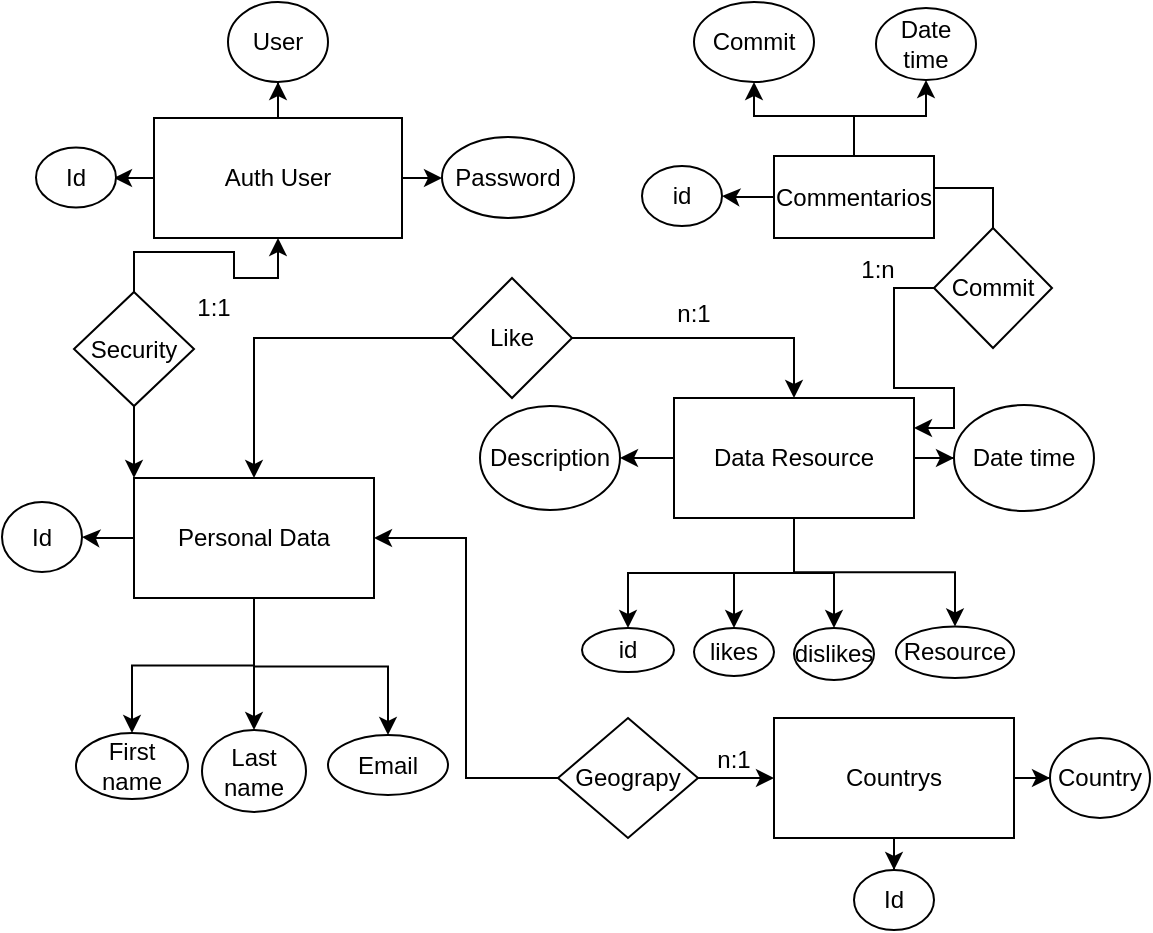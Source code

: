<mxfile version="20.8.13" type="github">
  <diagram name="Página-1" id="n8u8xJ8j_5SZoOkLJHBC">
    <mxGraphModel dx="778" dy="447" grid="1" gridSize="10" guides="1" tooltips="1" connect="1" arrows="1" fold="1" page="1" pageScale="1" pageWidth="827" pageHeight="1169" math="0" shadow="0">
      <root>
        <mxCell id="0" />
        <mxCell id="1" parent="0" />
        <mxCell id="X6K8GWh5fb0S3sGI-7qI-9" style="edgeStyle=orthogonalEdgeStyle;rounded=0;orthogonalLoop=1;jettySize=auto;html=1;" parent="1" source="X6K8GWh5fb0S3sGI-7qI-1" target="X6K8GWh5fb0S3sGI-7qI-7" edge="1">
          <mxGeometry relative="1" as="geometry" />
        </mxCell>
        <mxCell id="CilGn9KnwoODo5RzUsQ2-2" style="edgeStyle=orthogonalEdgeStyle;rounded=0;orthogonalLoop=1;jettySize=auto;html=1;entryX=0.5;entryY=0;entryDx=0;entryDy=0;" parent="1" source="X6K8GWh5fb0S3sGI-7qI-1" target="CilGn9KnwoODo5RzUsQ2-1" edge="1">
          <mxGeometry relative="1" as="geometry" />
        </mxCell>
        <mxCell id="CilGn9KnwoODo5RzUsQ2-6" style="edgeStyle=orthogonalEdgeStyle;rounded=0;orthogonalLoop=1;jettySize=auto;html=1;entryX=0.5;entryY=0;entryDx=0;entryDy=0;" parent="1" source="X6K8GWh5fb0S3sGI-7qI-1" target="CilGn9KnwoODo5RzUsQ2-3" edge="1">
          <mxGeometry relative="1" as="geometry" />
        </mxCell>
        <mxCell id="CilGn9KnwoODo5RzUsQ2-7" style="edgeStyle=orthogonalEdgeStyle;rounded=0;orthogonalLoop=1;jettySize=auto;html=1;" parent="1" source="X6K8GWh5fb0S3sGI-7qI-1" target="CilGn9KnwoODo5RzUsQ2-8" edge="1">
          <mxGeometry relative="1" as="geometry">
            <mxPoint x="360" y="570" as="targetPoint" />
          </mxGeometry>
        </mxCell>
        <mxCell id="X6K8GWh5fb0S3sGI-7qI-1" value="Personal Data" style="rounded=0;whiteSpace=wrap;html=1;" parent="1" vertex="1">
          <mxGeometry x="150" y="420" width="120" height="60" as="geometry" />
        </mxCell>
        <mxCell id="X6K8GWh5fb0S3sGI-7qI-7" value="Id" style="ellipse;whiteSpace=wrap;html=1;" parent="1" vertex="1">
          <mxGeometry x="84" y="432" width="40" height="35" as="geometry" />
        </mxCell>
        <mxCell id="X6K8GWh5fb0S3sGI-7qI-18" style="edgeStyle=orthogonalEdgeStyle;rounded=0;orthogonalLoop=1;jettySize=auto;html=1;" parent="1" source="X6K8GWh5fb0S3sGI-7qI-10" target="X6K8GWh5fb0S3sGI-7qI-11" edge="1">
          <mxGeometry relative="1" as="geometry" />
        </mxCell>
        <mxCell id="X6K8GWh5fb0S3sGI-7qI-19" style="edgeStyle=orthogonalEdgeStyle;rounded=0;orthogonalLoop=1;jettySize=auto;html=1;entryX=0.5;entryY=0;entryDx=0;entryDy=0;" parent="1" source="X6K8GWh5fb0S3sGI-7qI-10" target="X6K8GWh5fb0S3sGI-7qI-12" edge="1">
          <mxGeometry relative="1" as="geometry" />
        </mxCell>
        <mxCell id="X6K8GWh5fb0S3sGI-7qI-20" style="edgeStyle=orthogonalEdgeStyle;rounded=0;orthogonalLoop=1;jettySize=auto;html=1;entryX=0.5;entryY=0;entryDx=0;entryDy=0;" parent="1" source="X6K8GWh5fb0S3sGI-7qI-10" target="X6K8GWh5fb0S3sGI-7qI-13" edge="1">
          <mxGeometry relative="1" as="geometry" />
        </mxCell>
        <mxCell id="X6K8GWh5fb0S3sGI-7qI-21" style="edgeStyle=orthogonalEdgeStyle;rounded=0;orthogonalLoop=1;jettySize=auto;html=1;entryX=0.5;entryY=0;entryDx=0;entryDy=0;" parent="1" source="X6K8GWh5fb0S3sGI-7qI-10" target="X6K8GWh5fb0S3sGI-7qI-15" edge="1">
          <mxGeometry relative="1" as="geometry" />
        </mxCell>
        <mxCell id="CilGn9KnwoODo5RzUsQ2-10" style="edgeStyle=orthogonalEdgeStyle;rounded=0;orthogonalLoop=1;jettySize=auto;html=1;" parent="1" source="X6K8GWh5fb0S3sGI-7qI-10" target="CilGn9KnwoODo5RzUsQ2-9" edge="1">
          <mxGeometry relative="1" as="geometry" />
        </mxCell>
        <mxCell id="oKwZA0XOfhb956u6FQh5-14" style="edgeStyle=orthogonalEdgeStyle;rounded=0;orthogonalLoop=1;jettySize=auto;html=1;entryX=0;entryY=0.5;entryDx=0;entryDy=0;" edge="1" parent="1" source="X6K8GWh5fb0S3sGI-7qI-10" target="CilGn9KnwoODo5RzUsQ2-11">
          <mxGeometry relative="1" as="geometry" />
        </mxCell>
        <mxCell id="X6K8GWh5fb0S3sGI-7qI-10" value="Data Resource" style="rounded=0;whiteSpace=wrap;html=1;" parent="1" vertex="1">
          <mxGeometry x="420" y="380" width="120" height="60" as="geometry" />
        </mxCell>
        <mxCell id="X6K8GWh5fb0S3sGI-7qI-11" value="id " style="ellipse;whiteSpace=wrap;html=1;" parent="1" vertex="1">
          <mxGeometry x="374" y="495" width="46" height="22" as="geometry" />
        </mxCell>
        <mxCell id="X6K8GWh5fb0S3sGI-7qI-12" value="likes" style="ellipse;whiteSpace=wrap;html=1;" parent="1" vertex="1">
          <mxGeometry x="430" y="495" width="40" height="24" as="geometry" />
        </mxCell>
        <mxCell id="X6K8GWh5fb0S3sGI-7qI-13" value="dislikes" style="ellipse;whiteSpace=wrap;html=1;" parent="1" vertex="1">
          <mxGeometry x="480" y="495" width="40" height="26" as="geometry" />
        </mxCell>
        <mxCell id="X6K8GWh5fb0S3sGI-7qI-15" value="Resource" style="ellipse;whiteSpace=wrap;html=1;" parent="1" vertex="1">
          <mxGeometry x="531" y="494.25" width="59" height="25.75" as="geometry" />
        </mxCell>
        <mxCell id="X6K8GWh5fb0S3sGI-7qI-24" style="edgeStyle=orthogonalEdgeStyle;rounded=0;orthogonalLoop=1;jettySize=auto;html=1;" parent="1" source="X6K8GWh5fb0S3sGI-7qI-23" target="X6K8GWh5fb0S3sGI-7qI-1" edge="1">
          <mxGeometry relative="1" as="geometry" />
        </mxCell>
        <mxCell id="X6K8GWh5fb0S3sGI-7qI-25" style="edgeStyle=orthogonalEdgeStyle;rounded=0;orthogonalLoop=1;jettySize=auto;html=1;entryX=0.5;entryY=0;entryDx=0;entryDy=0;" parent="1" source="X6K8GWh5fb0S3sGI-7qI-23" target="X6K8GWh5fb0S3sGI-7qI-10" edge="1">
          <mxGeometry relative="1" as="geometry" />
        </mxCell>
        <mxCell id="X6K8GWh5fb0S3sGI-7qI-23" value="Like" style="rhombus;whiteSpace=wrap;html=1;" parent="1" vertex="1">
          <mxGeometry x="309" y="320" width="60" height="60" as="geometry" />
        </mxCell>
        <mxCell id="X6K8GWh5fb0S3sGI-7qI-27" value="n:1" style="text;html=1;strokeColor=none;fillColor=none;align=center;verticalAlign=middle;whiteSpace=wrap;rounded=0;" parent="1" vertex="1">
          <mxGeometry x="400" y="323" width="60" height="30" as="geometry" />
        </mxCell>
        <mxCell id="CilGn9KnwoODo5RzUsQ2-1" value="Last name" style="ellipse;whiteSpace=wrap;html=1;" parent="1" vertex="1">
          <mxGeometry x="184" y="546" width="52" height="41" as="geometry" />
        </mxCell>
        <mxCell id="CilGn9KnwoODo5RzUsQ2-3" value="First name" style="ellipse;whiteSpace=wrap;html=1;" parent="1" vertex="1">
          <mxGeometry x="121" y="547.5" width="56" height="33" as="geometry" />
        </mxCell>
        <mxCell id="CilGn9KnwoODo5RzUsQ2-8" value="Email" style="ellipse;whiteSpace=wrap;html=1;" parent="1" vertex="1">
          <mxGeometry x="247" y="548.5" width="60" height="30" as="geometry" />
        </mxCell>
        <mxCell id="CilGn9KnwoODo5RzUsQ2-9" value="Description" style="ellipse;whiteSpace=wrap;html=1;" parent="1" vertex="1">
          <mxGeometry x="323" y="384" width="70" height="52" as="geometry" />
        </mxCell>
        <mxCell id="CilGn9KnwoODo5RzUsQ2-11" value="Date time" style="ellipse;whiteSpace=wrap;html=1;" parent="1" vertex="1">
          <mxGeometry x="560" y="383.5" width="70" height="53" as="geometry" />
        </mxCell>
        <mxCell id="oKwZA0XOfhb956u6FQh5-4" style="edgeStyle=orthogonalEdgeStyle;rounded=0;orthogonalLoop=1;jettySize=auto;html=1;entryX=1;entryY=0.5;entryDx=0;entryDy=0;" edge="1" parent="1" source="oKwZA0XOfhb956u6FQh5-1" target="X6K8GWh5fb0S3sGI-7qI-1">
          <mxGeometry relative="1" as="geometry" />
        </mxCell>
        <mxCell id="oKwZA0XOfhb956u6FQh5-6" value="" style="edgeStyle=orthogonalEdgeStyle;rounded=0;orthogonalLoop=1;jettySize=auto;html=1;" edge="1" parent="1" source="oKwZA0XOfhb956u6FQh5-1" target="oKwZA0XOfhb956u6FQh5-5">
          <mxGeometry relative="1" as="geometry" />
        </mxCell>
        <mxCell id="oKwZA0XOfhb956u6FQh5-1" value="Geograpy" style="rhombus;whiteSpace=wrap;html=1;" vertex="1" parent="1">
          <mxGeometry x="362" y="540" width="70" height="60" as="geometry" />
        </mxCell>
        <mxCell id="oKwZA0XOfhb956u6FQh5-9" style="edgeStyle=orthogonalEdgeStyle;rounded=0;orthogonalLoop=1;jettySize=auto;html=1;" edge="1" parent="1" source="oKwZA0XOfhb956u6FQh5-5" target="oKwZA0XOfhb956u6FQh5-7">
          <mxGeometry relative="1" as="geometry" />
        </mxCell>
        <mxCell id="oKwZA0XOfhb956u6FQh5-10" style="edgeStyle=orthogonalEdgeStyle;rounded=0;orthogonalLoop=1;jettySize=auto;html=1;" edge="1" parent="1" source="oKwZA0XOfhb956u6FQh5-5" target="oKwZA0XOfhb956u6FQh5-8">
          <mxGeometry relative="1" as="geometry" />
        </mxCell>
        <mxCell id="oKwZA0XOfhb956u6FQh5-5" value="Countrys" style="rounded=0;whiteSpace=wrap;html=1;" vertex="1" parent="1">
          <mxGeometry x="470" y="540" width="120" height="60" as="geometry" />
        </mxCell>
        <mxCell id="oKwZA0XOfhb956u6FQh5-7" value="Id" style="ellipse;whiteSpace=wrap;html=1;" vertex="1" parent="1">
          <mxGeometry x="510" y="616" width="40" height="30" as="geometry" />
        </mxCell>
        <mxCell id="oKwZA0XOfhb956u6FQh5-8" value="Country" style="ellipse;whiteSpace=wrap;html=1;" vertex="1" parent="1">
          <mxGeometry x="608" y="550" width="50" height="40" as="geometry" />
        </mxCell>
        <mxCell id="oKwZA0XOfhb956u6FQh5-11" value="n:1" style="text;html=1;strokeColor=none;fillColor=none;align=center;verticalAlign=middle;whiteSpace=wrap;rounded=0;" vertex="1" parent="1">
          <mxGeometry x="420" y="546" width="60" height="30" as="geometry" />
        </mxCell>
        <mxCell id="oKwZA0XOfhb956u6FQh5-17" style="edgeStyle=orthogonalEdgeStyle;rounded=0;orthogonalLoop=1;jettySize=auto;html=1;entryX=1;entryY=0.25;entryDx=0;entryDy=0;" edge="1" parent="1" source="oKwZA0XOfhb956u6FQh5-15" target="X6K8GWh5fb0S3sGI-7qI-10">
          <mxGeometry relative="1" as="geometry" />
        </mxCell>
        <mxCell id="oKwZA0XOfhb956u6FQh5-28" style="edgeStyle=orthogonalEdgeStyle;rounded=0;orthogonalLoop=1;jettySize=auto;html=1;entryX=1;entryY=0.5;entryDx=0;entryDy=0;" edge="1" parent="1" source="oKwZA0XOfhb956u6FQh5-15" target="oKwZA0XOfhb956u6FQh5-20">
          <mxGeometry relative="1" as="geometry" />
        </mxCell>
        <mxCell id="oKwZA0XOfhb956u6FQh5-15" value="Commit" style="rhombus;whiteSpace=wrap;html=1;" vertex="1" parent="1">
          <mxGeometry x="550" y="295" width="59" height="60" as="geometry" />
        </mxCell>
        <mxCell id="oKwZA0XOfhb956u6FQh5-19" value="1:n" style="text;html=1;strokeColor=none;fillColor=none;align=center;verticalAlign=middle;whiteSpace=wrap;rounded=0;" vertex="1" parent="1">
          <mxGeometry x="492" y="301" width="60" height="30" as="geometry" />
        </mxCell>
        <mxCell id="oKwZA0XOfhb956u6FQh5-29" style="edgeStyle=orthogonalEdgeStyle;rounded=0;orthogonalLoop=1;jettySize=auto;html=1;entryX=0.5;entryY=1;entryDx=0;entryDy=0;" edge="1" parent="1" source="oKwZA0XOfhb956u6FQh5-20" target="oKwZA0XOfhb956u6FQh5-23">
          <mxGeometry relative="1" as="geometry" />
        </mxCell>
        <mxCell id="oKwZA0XOfhb956u6FQh5-30" style="edgeStyle=orthogonalEdgeStyle;rounded=0;orthogonalLoop=1;jettySize=auto;html=1;entryX=1;entryY=0.5;entryDx=0;entryDy=0;" edge="1" parent="1" source="oKwZA0XOfhb956u6FQh5-20" target="oKwZA0XOfhb956u6FQh5-22">
          <mxGeometry relative="1" as="geometry" />
        </mxCell>
        <mxCell id="oKwZA0XOfhb956u6FQh5-33" style="edgeStyle=orthogonalEdgeStyle;rounded=0;orthogonalLoop=1;jettySize=auto;html=1;" edge="1" parent="1" source="oKwZA0XOfhb956u6FQh5-20" target="oKwZA0XOfhb956u6FQh5-31">
          <mxGeometry relative="1" as="geometry" />
        </mxCell>
        <mxCell id="oKwZA0XOfhb956u6FQh5-20" value="Commentarios" style="rounded=0;whiteSpace=wrap;html=1;" vertex="1" parent="1">
          <mxGeometry x="470" y="259" width="80" height="41" as="geometry" />
        </mxCell>
        <mxCell id="oKwZA0XOfhb956u6FQh5-22" value="id" style="ellipse;whiteSpace=wrap;html=1;" vertex="1" parent="1">
          <mxGeometry x="404" y="264" width="40" height="30" as="geometry" />
        </mxCell>
        <mxCell id="oKwZA0XOfhb956u6FQh5-23" value="Commit" style="ellipse;whiteSpace=wrap;html=1;" vertex="1" parent="1">
          <mxGeometry x="430" y="182" width="60" height="40" as="geometry" />
        </mxCell>
        <mxCell id="oKwZA0XOfhb956u6FQh5-31" value="Date time" style="ellipse;whiteSpace=wrap;html=1;" vertex="1" parent="1">
          <mxGeometry x="521" y="185" width="50" height="36" as="geometry" />
        </mxCell>
        <mxCell id="oKwZA0XOfhb956u6FQh5-35" style="edgeStyle=orthogonalEdgeStyle;rounded=0;orthogonalLoop=1;jettySize=auto;html=1;entryX=0;entryY=0;entryDx=0;entryDy=0;" edge="1" parent="1" source="oKwZA0XOfhb956u6FQh5-34" target="X6K8GWh5fb0S3sGI-7qI-1">
          <mxGeometry relative="1" as="geometry" />
        </mxCell>
        <mxCell id="oKwZA0XOfhb956u6FQh5-38" style="edgeStyle=orthogonalEdgeStyle;rounded=0;orthogonalLoop=1;jettySize=auto;html=1;" edge="1" parent="1" source="oKwZA0XOfhb956u6FQh5-34" target="oKwZA0XOfhb956u6FQh5-36">
          <mxGeometry relative="1" as="geometry" />
        </mxCell>
        <mxCell id="oKwZA0XOfhb956u6FQh5-34" value="Security" style="rhombus;whiteSpace=wrap;html=1;" vertex="1" parent="1">
          <mxGeometry x="120" y="327" width="60" height="57" as="geometry" />
        </mxCell>
        <mxCell id="oKwZA0XOfhb956u6FQh5-41" style="edgeStyle=orthogonalEdgeStyle;rounded=0;orthogonalLoop=1;jettySize=auto;html=1;" edge="1" parent="1" source="oKwZA0XOfhb956u6FQh5-36" target="oKwZA0XOfhb956u6FQh5-39">
          <mxGeometry relative="1" as="geometry" />
        </mxCell>
        <mxCell id="oKwZA0XOfhb956u6FQh5-43" style="edgeStyle=orthogonalEdgeStyle;rounded=0;orthogonalLoop=1;jettySize=auto;html=1;entryX=0.5;entryY=1;entryDx=0;entryDy=0;" edge="1" parent="1" source="oKwZA0XOfhb956u6FQh5-36" target="oKwZA0XOfhb956u6FQh5-40">
          <mxGeometry relative="1" as="geometry" />
        </mxCell>
        <mxCell id="oKwZA0XOfhb956u6FQh5-45" value="" style="edgeStyle=orthogonalEdgeStyle;rounded=0;orthogonalLoop=1;jettySize=auto;html=1;" edge="1" parent="1" source="oKwZA0XOfhb956u6FQh5-36" target="oKwZA0XOfhb956u6FQh5-44">
          <mxGeometry relative="1" as="geometry" />
        </mxCell>
        <mxCell id="oKwZA0XOfhb956u6FQh5-36" value="Auth User" style="rounded=0;whiteSpace=wrap;html=1;" vertex="1" parent="1">
          <mxGeometry x="160" y="240" width="124" height="60" as="geometry" />
        </mxCell>
        <mxCell id="oKwZA0XOfhb956u6FQh5-39" value="Password" style="ellipse;whiteSpace=wrap;html=1;" vertex="1" parent="1">
          <mxGeometry x="304" y="249.5" width="66" height="40.5" as="geometry" />
        </mxCell>
        <mxCell id="oKwZA0XOfhb956u6FQh5-40" value="User" style="ellipse;whiteSpace=wrap;html=1;" vertex="1" parent="1">
          <mxGeometry x="197" y="182" width="50" height="40" as="geometry" />
        </mxCell>
        <mxCell id="oKwZA0XOfhb956u6FQh5-44" value="Id" style="ellipse;whiteSpace=wrap;html=1;" vertex="1" parent="1">
          <mxGeometry x="101" y="254.75" width="40" height="30" as="geometry" />
        </mxCell>
        <mxCell id="oKwZA0XOfhb956u6FQh5-46" value="1:1" style="text;html=1;strokeColor=none;fillColor=none;align=center;verticalAlign=middle;whiteSpace=wrap;rounded=0;" vertex="1" parent="1">
          <mxGeometry x="160" y="320" width="60" height="30" as="geometry" />
        </mxCell>
      </root>
    </mxGraphModel>
  </diagram>
</mxfile>
